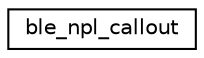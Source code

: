digraph "Graphical Class Hierarchy"
{
 // LATEX_PDF_SIZE
  edge [fontname="Helvetica",fontsize="10",labelfontname="Helvetica",labelfontsize="10"];
  node [fontname="Helvetica",fontsize="10",shape=record];
  rankdir="LR";
  Node0 [label="ble_npl_callout",height=0.2,width=0.4,color="black", fillcolor="white", style="filled",URL="$structble__npl__callout.html",tooltip="ble_npl callout wrapper"];
}
